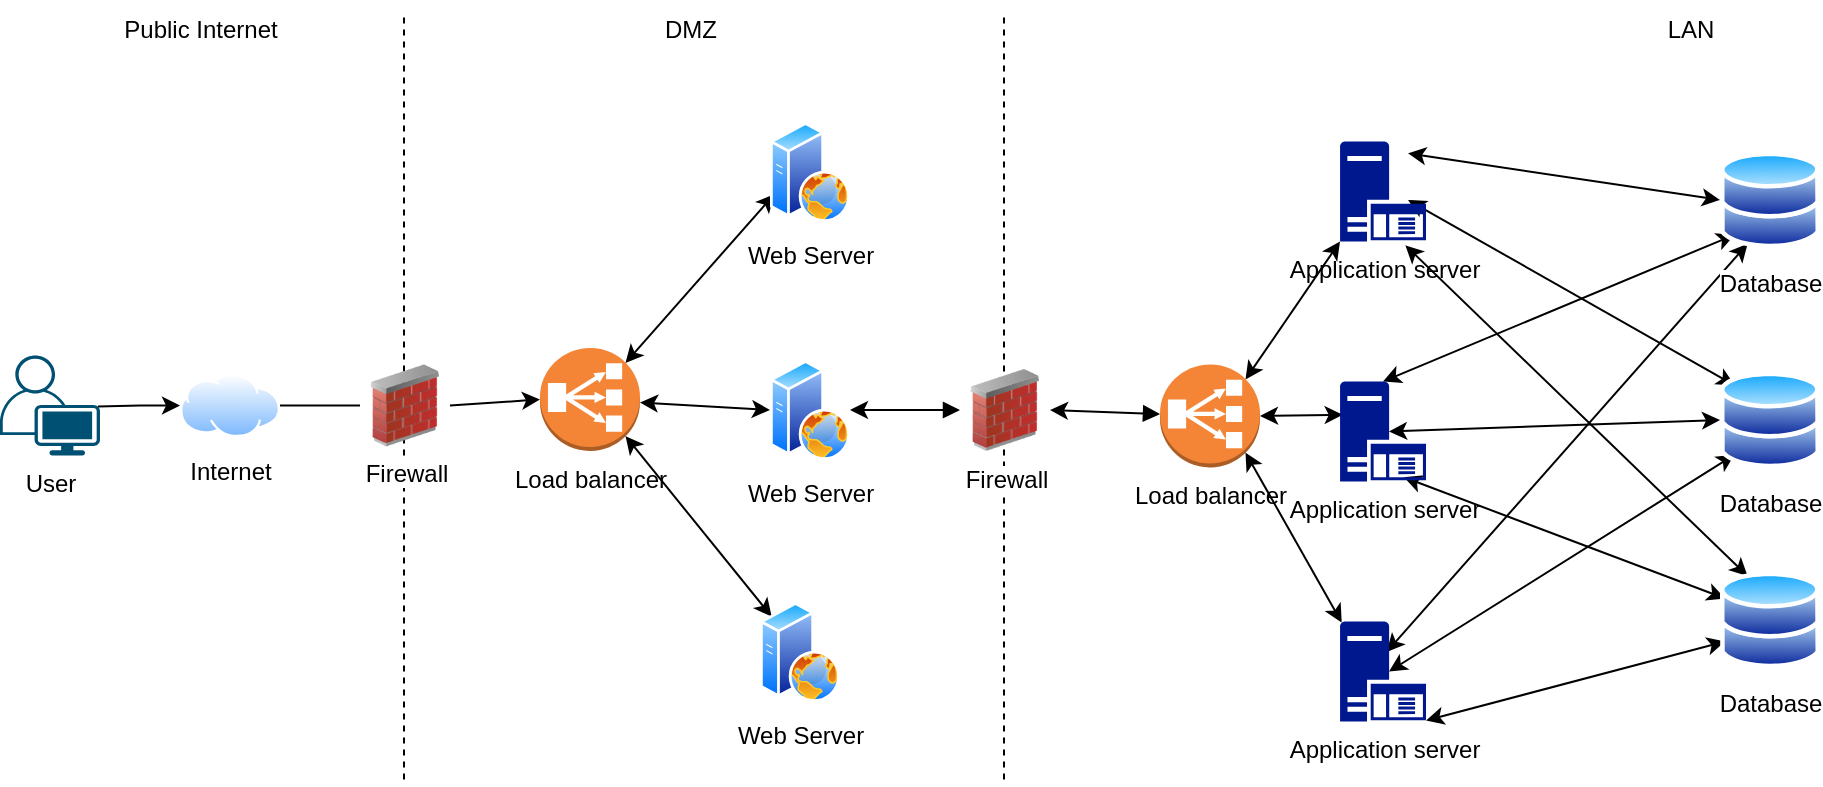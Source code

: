 <mxfile version="21.6.8" type="device">
  <diagram name="Page-1" id="EhJUMh0n_4eRlD67f5GD">
    <mxGraphModel dx="917" dy="674" grid="0" gridSize="10" guides="1" tooltips="1" connect="1" arrows="1" fold="1" page="0" pageScale="1" pageWidth="850" pageHeight="1100" math="0" shadow="0">
      <root>
        <mxCell id="0" />
        <mxCell id="1" parent="0" />
        <mxCell id="c5WlVnpwtsbiAsPfaiiA-53" value="" style="orthogonalLoop=1;jettySize=auto;html=1;rounded=0;dashed=1;endArrow=none;endFill=0;" parent="1" edge="1">
          <mxGeometry width="100" relative="1" as="geometry">
            <mxPoint x="232" y="26.75" as="sourcePoint" />
            <mxPoint x="232" y="408.75" as="targetPoint" />
          </mxGeometry>
        </mxCell>
        <mxCell id="c5WlVnpwtsbiAsPfaiiA-36" style="rounded=0;orthogonalLoop=1;jettySize=auto;html=1;exitX=0;exitY=0.5;exitDx=0;exitDy=0;startArrow=classic;startFill=1;entryX=0.791;entryY=0.118;entryDx=0;entryDy=0;entryPerimeter=0;" parent="1" source="c5WlVnpwtsbiAsPfaiiA-4" target="c5WlVnpwtsbiAsPfaiiA-8" edge="1">
          <mxGeometry relative="1" as="geometry" />
        </mxCell>
        <mxCell id="c5WlVnpwtsbiAsPfaiiA-43" style="rounded=0;orthogonalLoop=1;jettySize=auto;html=1;exitX=0;exitY=1;exitDx=0;exitDy=0;entryX=0.5;entryY=0;entryDx=0;entryDy=0;entryPerimeter=0;startArrow=classic;startFill=1;" parent="1" source="c5WlVnpwtsbiAsPfaiiA-4" target="c5WlVnpwtsbiAsPfaiiA-9" edge="1">
          <mxGeometry relative="1" as="geometry" />
        </mxCell>
        <mxCell id="c5WlVnpwtsbiAsPfaiiA-44" style="rounded=0;orthogonalLoop=1;jettySize=auto;html=1;exitX=0.25;exitY=1;exitDx=0;exitDy=0;entryX=0.543;entryY=0.305;entryDx=0;entryDy=0;entryPerimeter=0;startArrow=classic;startFill=1;" parent="1" source="c5WlVnpwtsbiAsPfaiiA-4" target="c5WlVnpwtsbiAsPfaiiA-10" edge="1">
          <mxGeometry relative="1" as="geometry" />
        </mxCell>
        <mxCell id="c5WlVnpwtsbiAsPfaiiA-4" value="Database" style="image;aspect=fixed;perimeter=ellipsePerimeter;html=1;align=center;shadow=0;dashed=0;spacingTop=3;image=img/lib/active_directory/databases.svg;" parent="1" vertex="1">
          <mxGeometry x="890" y="93.5" width="50" height="49" as="geometry" />
        </mxCell>
        <mxCell id="c5WlVnpwtsbiAsPfaiiA-37" style="rounded=0;orthogonalLoop=1;jettySize=auto;html=1;exitX=0;exitY=0.5;exitDx=0;exitDy=0;entryX=0.57;entryY=0.5;entryDx=0;entryDy=0;entryPerimeter=0;startArrow=classic;startFill=1;" parent="1" source="c5WlVnpwtsbiAsPfaiiA-5" target="c5WlVnpwtsbiAsPfaiiA-9" edge="1">
          <mxGeometry relative="1" as="geometry" />
        </mxCell>
        <mxCell id="c5WlVnpwtsbiAsPfaiiA-39" style="rounded=0;orthogonalLoop=1;jettySize=auto;html=1;exitX=0;exitY=0;exitDx=0;exitDy=0;entryX=0.791;entryY=0.585;entryDx=0;entryDy=0;entryPerimeter=0;startArrow=classic;startFill=1;" parent="1" source="c5WlVnpwtsbiAsPfaiiA-5" target="c5WlVnpwtsbiAsPfaiiA-8" edge="1">
          <mxGeometry relative="1" as="geometry" />
        </mxCell>
        <mxCell id="c5WlVnpwtsbiAsPfaiiA-40" style="rounded=0;orthogonalLoop=1;jettySize=auto;html=1;exitX=0;exitY=1;exitDx=0;exitDy=0;startArrow=classic;startFill=1;entryX=0.57;entryY=0.5;entryDx=0;entryDy=0;entryPerimeter=0;" parent="1" source="c5WlVnpwtsbiAsPfaiiA-5" target="c5WlVnpwtsbiAsPfaiiA-10" edge="1">
          <mxGeometry relative="1" as="geometry" />
        </mxCell>
        <mxCell id="c5WlVnpwtsbiAsPfaiiA-5" value="Database" style="image;aspect=fixed;perimeter=ellipsePerimeter;html=1;align=center;shadow=0;dashed=0;spacingTop=3;image=img/lib/active_directory/databases.svg;" parent="1" vertex="1">
          <mxGeometry x="890" y="203.5" width="50" height="49" as="geometry" />
        </mxCell>
        <mxCell id="c5WlVnpwtsbiAsPfaiiA-38" style="rounded=0;orthogonalLoop=1;jettySize=auto;html=1;exitX=0;exitY=0.75;exitDx=0;exitDy=0;entryX=1;entryY=0.99;entryDx=0;entryDy=0;entryPerimeter=0;startArrow=classic;startFill=1;" parent="1" source="c5WlVnpwtsbiAsPfaiiA-6" target="c5WlVnpwtsbiAsPfaiiA-10" edge="1">
          <mxGeometry relative="1" as="geometry" />
        </mxCell>
        <mxCell id="c5WlVnpwtsbiAsPfaiiA-41" style="rounded=0;orthogonalLoop=1;jettySize=auto;html=1;exitX=0;exitY=0.25;exitDx=0;exitDy=0;entryX=0.744;entryY=0.958;entryDx=0;entryDy=0;entryPerimeter=0;startArrow=classic;startFill=1;" parent="1" source="c5WlVnpwtsbiAsPfaiiA-6" target="c5WlVnpwtsbiAsPfaiiA-9" edge="1">
          <mxGeometry relative="1" as="geometry" />
        </mxCell>
        <mxCell id="c5WlVnpwtsbiAsPfaiiA-42" style="rounded=0;orthogonalLoop=1;jettySize=auto;html=1;exitX=0.25;exitY=0;exitDx=0;exitDy=0;entryX=0.76;entryY=1.038;entryDx=0;entryDy=0;entryPerimeter=0;startArrow=classic;startFill=1;" parent="1" source="c5WlVnpwtsbiAsPfaiiA-6" target="c5WlVnpwtsbiAsPfaiiA-8" edge="1">
          <mxGeometry relative="1" as="geometry" />
        </mxCell>
        <mxCell id="c5WlVnpwtsbiAsPfaiiA-6" value="Database" style="image;aspect=fixed;perimeter=ellipsePerimeter;html=1;align=center;shadow=0;dashed=0;spacingTop=3;image=img/lib/active_directory/databases.svg;" parent="1" vertex="1">
          <mxGeometry x="890" y="303.5" width="50" height="49" as="geometry" />
        </mxCell>
        <mxCell id="c5WlVnpwtsbiAsPfaiiA-31" style="rounded=0;orthogonalLoop=1;jettySize=auto;html=1;exitX=0.855;exitY=0.145;exitDx=0;exitDy=0;exitPerimeter=0;entryX=0;entryY=1;entryDx=0;entryDy=0;entryPerimeter=0;startArrow=classic;startFill=1;" parent="1" source="c5WlVnpwtsbiAsPfaiiA-7" target="c5WlVnpwtsbiAsPfaiiA-8" edge="1">
          <mxGeometry relative="1" as="geometry" />
        </mxCell>
        <mxCell id="c5WlVnpwtsbiAsPfaiiA-72" style="rounded=0;orthogonalLoop=1;jettySize=auto;html=1;exitX=1;exitY=0.5;exitDx=0;exitDy=0;exitPerimeter=0;entryX=0.031;entryY=0.332;entryDx=0;entryDy=0;entryPerimeter=0;startArrow=classic;startFill=1;" parent="1" source="c5WlVnpwtsbiAsPfaiiA-7" target="c5WlVnpwtsbiAsPfaiiA-9" edge="1">
          <mxGeometry relative="1" as="geometry" />
        </mxCell>
        <mxCell id="c5WlVnpwtsbiAsPfaiiA-7" value="Load balancer" style="outlineConnect=0;dashed=0;verticalLabelPosition=bottom;verticalAlign=top;align=center;html=1;shape=mxgraph.aws3.classic_load_balancer;fillColor=#F58536;gradientColor=none;" parent="1" vertex="1">
          <mxGeometry x="610" y="200.25" width="50" height="51.5" as="geometry" />
        </mxCell>
        <mxCell id="c5WlVnpwtsbiAsPfaiiA-8" value="Application server" style="sketch=0;aspect=fixed;pointerEvents=1;shadow=0;dashed=0;html=1;strokeColor=none;labelPosition=center;verticalLabelPosition=bottom;verticalAlign=top;align=center;fillColor=#00188D;shape=mxgraph.mscae.enterprise.application_server" parent="1" vertex="1">
          <mxGeometry x="700" y="88.75" width="43" height="50" as="geometry" />
        </mxCell>
        <mxCell id="c5WlVnpwtsbiAsPfaiiA-9" value="Application server" style="sketch=0;aspect=fixed;pointerEvents=1;shadow=0;dashed=0;html=1;strokeColor=none;labelPosition=center;verticalLabelPosition=bottom;verticalAlign=top;align=center;fillColor=#00188D;shape=mxgraph.mscae.enterprise.application_server" parent="1" vertex="1">
          <mxGeometry x="700" y="208.75" width="43" height="50" as="geometry" />
        </mxCell>
        <mxCell id="c5WlVnpwtsbiAsPfaiiA-33" style="rounded=0;orthogonalLoop=1;jettySize=auto;html=1;exitX=0.02;exitY=0.01;exitDx=0;exitDy=0;exitPerimeter=0;entryX=0.855;entryY=0.855;entryDx=0;entryDy=0;entryPerimeter=0;startArrow=classic;startFill=1;" parent="1" source="c5WlVnpwtsbiAsPfaiiA-10" target="c5WlVnpwtsbiAsPfaiiA-7" edge="1">
          <mxGeometry relative="1" as="geometry" />
        </mxCell>
        <mxCell id="c5WlVnpwtsbiAsPfaiiA-10" value="Application server" style="sketch=0;aspect=fixed;pointerEvents=1;shadow=0;dashed=0;html=1;strokeColor=none;labelPosition=center;verticalLabelPosition=bottom;verticalAlign=top;align=center;fillColor=#00188D;shape=mxgraph.mscae.enterprise.application_server" parent="1" vertex="1">
          <mxGeometry x="700" y="328.75" width="43" height="50" as="geometry" />
        </mxCell>
        <mxCell id="c5WlVnpwtsbiAsPfaiiA-20" style="rounded=0;orthogonalLoop=1;jettySize=auto;html=1;entryX=1;entryY=0.5;entryDx=0;entryDy=0;startArrow=block;startFill=1;" parent="1" source="c5WlVnpwtsbiAsPfaiiA-7" target="c5WlVnpwtsbiAsPfaiiA-18" edge="1">
          <mxGeometry relative="1" as="geometry" />
        </mxCell>
        <mxCell id="c5WlVnpwtsbiAsPfaiiA-48" style="rounded=0;orthogonalLoop=1;jettySize=auto;html=1;exitX=0;exitY=0.5;exitDx=0;exitDy=0;exitPerimeter=0;entryX=1;entryY=0.5;entryDx=0;entryDy=0;endArrow=none;endFill=0;startArrow=classic;startFill=1;" parent="1" source="c5WlVnpwtsbiAsPfaiiA-12" target="c5WlVnpwtsbiAsPfaiiA-17" edge="1">
          <mxGeometry relative="1" as="geometry" />
        </mxCell>
        <mxCell id="c5WlVnpwtsbiAsPfaiiA-12" value="Load balancer" style="outlineConnect=0;dashed=0;verticalLabelPosition=bottom;verticalAlign=top;align=center;html=1;shape=mxgraph.aws3.classic_load_balancer;fillColor=#F58536;gradientColor=none;" parent="1" vertex="1">
          <mxGeometry x="300" y="192" width="50" height="51.5" as="geometry" />
        </mxCell>
        <mxCell id="c5WlVnpwtsbiAsPfaiiA-45" style="rounded=0;orthogonalLoop=1;jettySize=auto;html=1;exitX=0;exitY=0.75;exitDx=0;exitDy=0;entryX=0.855;entryY=0.145;entryDx=0;entryDy=0;entryPerimeter=0;startArrow=classic;startFill=1;" parent="1" source="c5WlVnpwtsbiAsPfaiiA-13" target="c5WlVnpwtsbiAsPfaiiA-12" edge="1">
          <mxGeometry relative="1" as="geometry" />
        </mxCell>
        <mxCell id="c5WlVnpwtsbiAsPfaiiA-13" value="Web Server" style="image;aspect=fixed;perimeter=ellipsePerimeter;html=1;align=center;shadow=0;dashed=0;spacingTop=3;image=img/lib/active_directory/web_server.svg;" parent="1" vertex="1">
          <mxGeometry x="415" y="79" width="40" height="50" as="geometry" />
        </mxCell>
        <mxCell id="c5WlVnpwtsbiAsPfaiiA-46" style="rounded=0;orthogonalLoop=1;jettySize=auto;html=1;exitX=0;exitY=0.5;exitDx=0;exitDy=0;startArrow=classic;startFill=1;" parent="1" source="c5WlVnpwtsbiAsPfaiiA-14" target="c5WlVnpwtsbiAsPfaiiA-12" edge="1">
          <mxGeometry relative="1" as="geometry" />
        </mxCell>
        <mxCell id="c5WlVnpwtsbiAsPfaiiA-14" value="Web Server" style="image;aspect=fixed;perimeter=ellipsePerimeter;html=1;align=center;shadow=0;dashed=0;spacingTop=3;image=img/lib/active_directory/web_server.svg;" parent="1" vertex="1">
          <mxGeometry x="415" y="198" width="40" height="50" as="geometry" />
        </mxCell>
        <mxCell id="c5WlVnpwtsbiAsPfaiiA-47" style="rounded=0;orthogonalLoop=1;jettySize=auto;html=1;exitX=0;exitY=0;exitDx=0;exitDy=0;entryX=0.855;entryY=0.855;entryDx=0;entryDy=0;entryPerimeter=0;startArrow=classic;startFill=1;" parent="1" source="c5WlVnpwtsbiAsPfaiiA-15" target="c5WlVnpwtsbiAsPfaiiA-12" edge="1">
          <mxGeometry relative="1" as="geometry" />
        </mxCell>
        <mxCell id="c5WlVnpwtsbiAsPfaiiA-15" value="Web Server" style="image;aspect=fixed;perimeter=ellipsePerimeter;html=1;align=center;shadow=0;dashed=0;spacingTop=3;image=img/lib/active_directory/web_server.svg;" parent="1" vertex="1">
          <mxGeometry x="410" y="319" width="40" height="50" as="geometry" />
        </mxCell>
        <mxCell id="c5WlVnpwtsbiAsPfaiiA-16" value="User" style="points=[[0.35,0,0],[0.98,0.51,0],[1,0.71,0],[0.67,1,0],[0,0.795,0],[0,0.65,0]];verticalLabelPosition=bottom;sketch=0;html=1;verticalAlign=top;aspect=fixed;align=center;pointerEvents=1;shape=mxgraph.cisco19.user;fillColor=#005073;strokeColor=none;" parent="1" vertex="1">
          <mxGeometry x="30" y="195.75" width="50" height="50" as="geometry" />
        </mxCell>
        <mxCell id="c5WlVnpwtsbiAsPfaiiA-49" style="rounded=0;orthogonalLoop=1;jettySize=auto;html=1;exitX=0;exitY=0.5;exitDx=0;exitDy=0;entryX=1;entryY=0.5;entryDx=0;entryDy=0;endArrow=none;endFill=0;" parent="1" source="c5WlVnpwtsbiAsPfaiiA-17" target="c5WlVnpwtsbiAsPfaiiA-19" edge="1">
          <mxGeometry relative="1" as="geometry" />
        </mxCell>
        <mxCell id="c5WlVnpwtsbiAsPfaiiA-17" value="Firewall" style="image;html=1;image=img/lib/clip_art/networking/Firewall_02_128x128.png" parent="1" vertex="1">
          <mxGeometry x="210" y="200.25" width="45" height="41" as="geometry" />
        </mxCell>
        <mxCell id="c5WlVnpwtsbiAsPfaiiA-27" style="rounded=0;orthogonalLoop=1;jettySize=auto;html=1;exitX=0;exitY=0.5;exitDx=0;exitDy=0;entryX=1;entryY=0.5;entryDx=0;entryDy=0;startArrow=block;startFill=1;" parent="1" source="c5WlVnpwtsbiAsPfaiiA-18" target="c5WlVnpwtsbiAsPfaiiA-14" edge="1">
          <mxGeometry relative="1" as="geometry" />
        </mxCell>
        <mxCell id="c5WlVnpwtsbiAsPfaiiA-50" style="edgeStyle=orthogonalEdgeStyle;rounded=0;orthogonalLoop=1;jettySize=auto;html=1;exitX=0;exitY=0.5;exitDx=0;exitDy=0;startArrow=classic;startFill=1;endArrow=none;endFill=0;entryX=0.98;entryY=0.51;entryDx=0;entryDy=0;entryPerimeter=0;" parent="1" source="c5WlVnpwtsbiAsPfaiiA-19" target="c5WlVnpwtsbiAsPfaiiA-16" edge="1">
          <mxGeometry relative="1" as="geometry">
            <mxPoint x="90" y="230" as="targetPoint" />
          </mxGeometry>
        </mxCell>
        <mxCell id="c5WlVnpwtsbiAsPfaiiA-19" value="Internet" style="image;aspect=fixed;perimeter=ellipsePerimeter;html=1;align=center;shadow=0;dashed=0;spacingTop=3;image=img/lib/active_directory/internet_cloud.svg;" parent="1" vertex="1">
          <mxGeometry x="120" y="205" width="50" height="31.5" as="geometry" />
        </mxCell>
        <mxCell id="c5WlVnpwtsbiAsPfaiiA-51" value="DMZ" style="text;html=1;align=center;verticalAlign=middle;resizable=0;points=[];autosize=1;strokeColor=none;fillColor=none;" parent="1" vertex="1">
          <mxGeometry x="350" y="18" width="50" height="30" as="geometry" />
        </mxCell>
        <mxCell id="c5WlVnpwtsbiAsPfaiiA-52" value="" style="orthogonalLoop=1;jettySize=auto;html=1;rounded=0;dashed=1;endArrow=none;endFill=0;" parent="1" edge="1">
          <mxGeometry width="100" relative="1" as="geometry">
            <mxPoint x="532" y="26.75" as="sourcePoint" />
            <mxPoint x="532" y="408.75" as="targetPoint" />
          </mxGeometry>
        </mxCell>
        <mxCell id="c5WlVnpwtsbiAsPfaiiA-18" value="Firewall" style="image;html=1;image=img/lib/clip_art/networking/Firewall_02_128x128.png" parent="1" vertex="1">
          <mxGeometry x="510" y="202.5" width="45" height="41" as="geometry" />
        </mxCell>
        <mxCell id="c5WlVnpwtsbiAsPfaiiA-54" value="LAN" style="text;html=1;align=center;verticalAlign=middle;resizable=0;points=[];autosize=1;strokeColor=none;fillColor=none;" parent="1" vertex="1">
          <mxGeometry x="850" y="18" width="50" height="30" as="geometry" />
        </mxCell>
        <mxCell id="c5WlVnpwtsbiAsPfaiiA-55" value="Public Internet" style="text;html=1;align=center;verticalAlign=middle;resizable=0;points=[];autosize=1;strokeColor=none;fillColor=none;" parent="1" vertex="1">
          <mxGeometry x="80" y="18" width="100" height="30" as="geometry" />
        </mxCell>
      </root>
    </mxGraphModel>
  </diagram>
</mxfile>

